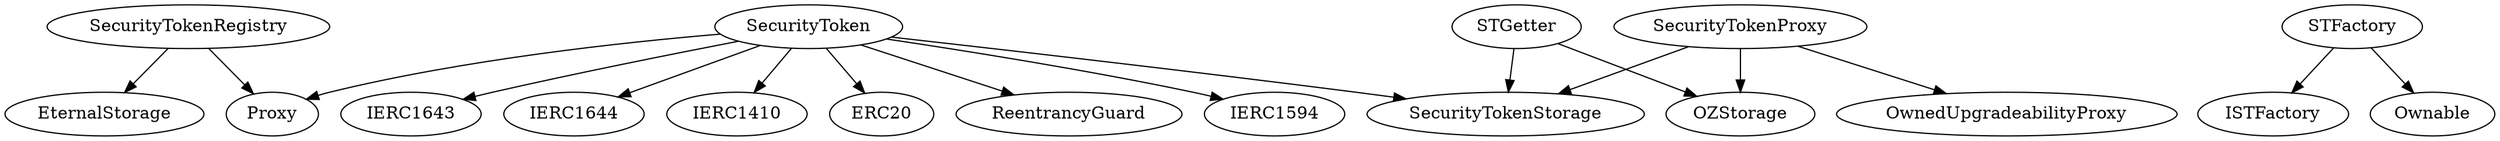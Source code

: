 digraph G {
  graph [ ratio = "auto", page = "40" ];
  "SecurityTokenRegistry";
  "EternalStorage";
  "Proxy";
  "OZStorage";
  "STFactory";
  "ISTFactory";
  "Ownable";
  "STGetter";
  "SecurityTokenStorage";
  "SecurityToken";
  "ERC20";
  "ReentrancyGuard";
  "IERC1594";
  "IERC1643";
  "IERC1644";
  "IERC1410";
  "SecurityTokenProxy";
  "OwnedUpgradeabilityProxy";
  "SecurityTokenRegistry" -> "EternalStorage";
  "SecurityTokenRegistry" -> "Proxy";
  "STFactory" -> "ISTFactory";
  "STFactory" -> "Ownable";
  "STGetter" -> "OZStorage";
  "STGetter" -> "SecurityTokenStorage";
  "SecurityToken" -> "ERC20";
  "SecurityToken" -> "ReentrancyGuard";
  "SecurityToken" -> "SecurityTokenStorage";
  "SecurityToken" -> "IERC1594";
  "SecurityToken" -> "IERC1643";
  "SecurityToken" -> "IERC1644";
  "SecurityToken" -> "IERC1410";
  "SecurityToken" -> "Proxy";
  "SecurityTokenProxy" -> "OZStorage";
  "SecurityTokenProxy" -> "SecurityTokenStorage";
  "SecurityTokenProxy" -> "OwnedUpgradeabilityProxy";
}

